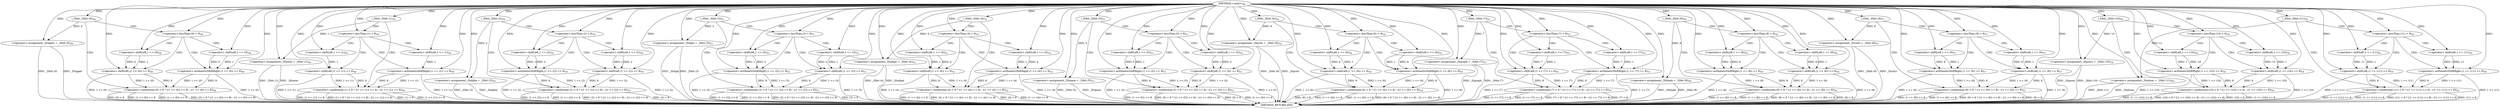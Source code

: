 digraph "&lt;sinit&gt;" {  
"2688" [label = <(METHOD,&lt;sinit&gt;)<SUB>46</SUB>> ]
"2918" [label = <(METHOD_RETURN,ANY)> ]
"2690" [label = <(&lt;operator&gt;.assignment,_ISupper = _ISbit (0))<SUB>48</SUB>> ]
"2709" [label = <(&lt;operator&gt;.assignment,_ISlower = _ISbit (1))<SUB>49</SUB>> ]
"2728" [label = <(&lt;operator&gt;.assignment,_ISalpha = _ISbit (2))<SUB>50</SUB>> ]
"2747" [label = <(&lt;operator&gt;.assignment,_ISdigit = _ISbit (3))<SUB>51</SUB>> ]
"2766" [label = <(&lt;operator&gt;.assignment,_ISxdigit = _ISbit (4))<SUB>52</SUB>> ]
"2785" [label = <(&lt;operator&gt;.assignment,_ISspace = _ISbit (5))<SUB>53</SUB>> ]
"2804" [label = <(&lt;operator&gt;.assignment,_ISprint = _ISbit (6))<SUB>54</SUB>> ]
"2823" [label = <(&lt;operator&gt;.assignment,_ISgraph = _ISbit (7))<SUB>55</SUB>> ]
"2842" [label = <(&lt;operator&gt;.assignment,_ISblank = _ISbit (8))<SUB>56</SUB>> ]
"2861" [label = <(&lt;operator&gt;.assignment,_IScntrl = _ISbit (9))<SUB>57</SUB>> ]
"2880" [label = <(&lt;operator&gt;.assignment,_ISpunct = _ISbit (10))<SUB>58</SUB>> ]
"2899" [label = <(&lt;operator&gt;.assignment,_ISalnum = _ISbit (11))<SUB>59</SUB>> ]
"2692" [label = <(_ISbit,_ISbit (0))<SUB>48</SUB>> ]
"2711" [label = <(_ISbit,_ISbit (1))<SUB>49</SUB>> ]
"2730" [label = <(_ISbit,_ISbit (2))<SUB>50</SUB>> ]
"2749" [label = <(_ISbit,_ISbit (3))<SUB>51</SUB>> ]
"2768" [label = <(_ISbit,_ISbit (4))<SUB>52</SUB>> ]
"2787" [label = <(_ISbit,_ISbit (5))<SUB>53</SUB>> ]
"2806" [label = <(_ISbit,_ISbit (6))<SUB>54</SUB>> ]
"2825" [label = <(_ISbit,_ISbit (7))<SUB>55</SUB>> ]
"2844" [label = <(_ISbit,_ISbit (8))<SUB>56</SUB>> ]
"2863" [label = <(_ISbit,_ISbit (9))<SUB>57</SUB>> ]
"2882" [label = <(_ISbit,_ISbit (10))<SUB>58</SUB>> ]
"2901" [label = <(_ISbit,_ISbit (11))<SUB>59</SUB>> ]
"2695" [label = <(&lt;operator&gt;.conditional,(0) &lt; 8 ? ((1 &lt;&lt; (0)) &lt;&lt; 8) : ((1 &lt;&lt; (0)) &gt;&gt; 8))<SUB>48</SUB>> ]
"2714" [label = <(&lt;operator&gt;.conditional,(1) &lt; 8 ? ((1 &lt;&lt; (1)) &lt;&lt; 8) : ((1 &lt;&lt; (1)) &gt;&gt; 8))<SUB>49</SUB>> ]
"2733" [label = <(&lt;operator&gt;.conditional,(2) &lt; 8 ? ((1 &lt;&lt; (2)) &lt;&lt; 8) : ((1 &lt;&lt; (2)) &gt;&gt; 8))<SUB>50</SUB>> ]
"2752" [label = <(&lt;operator&gt;.conditional,(3) &lt; 8 ? ((1 &lt;&lt; (3)) &lt;&lt; 8) : ((1 &lt;&lt; (3)) &gt;&gt; 8))<SUB>51</SUB>> ]
"2771" [label = <(&lt;operator&gt;.conditional,(4) &lt; 8 ? ((1 &lt;&lt; (4)) &lt;&lt; 8) : ((1 &lt;&lt; (4)) &gt;&gt; 8))<SUB>52</SUB>> ]
"2790" [label = <(&lt;operator&gt;.conditional,(5) &lt; 8 ? ((1 &lt;&lt; (5)) &lt;&lt; 8) : ((1 &lt;&lt; (5)) &gt;&gt; 8))<SUB>53</SUB>> ]
"2809" [label = <(&lt;operator&gt;.conditional,(6) &lt; 8 ? ((1 &lt;&lt; (6)) &lt;&lt; 8) : ((1 &lt;&lt; (6)) &gt;&gt; 8))<SUB>54</SUB>> ]
"2828" [label = <(&lt;operator&gt;.conditional,(7) &lt; 8 ? ((1 &lt;&lt; (7)) &lt;&lt; 8) : ((1 &lt;&lt; (7)) &gt;&gt; 8))<SUB>55</SUB>> ]
"2847" [label = <(&lt;operator&gt;.conditional,(8) &lt; 8 ? ((1 &lt;&lt; (8)) &lt;&lt; 8) : ((1 &lt;&lt; (8)) &gt;&gt; 8))<SUB>56</SUB>> ]
"2866" [label = <(&lt;operator&gt;.conditional,(9) &lt; 8 ? ((1 &lt;&lt; (9)) &lt;&lt; 8) : ((1 &lt;&lt; (9)) &gt;&gt; 8))<SUB>57</SUB>> ]
"2885" [label = <(&lt;operator&gt;.conditional,(10) &lt; 8 ? ((1 &lt;&lt; (10)) &lt;&lt; 8) : ((1 &lt;&lt; (10)) &gt;&gt; 8))<SUB>58</SUB>> ]
"2904" [label = <(&lt;operator&gt;.conditional,(11) &lt; 8 ? ((1 &lt;&lt; (11)) &lt;&lt; 8) : ((1 &lt;&lt; (11)) &gt;&gt; 8))<SUB>59</SUB>> ]
"2696" [label = <(&lt;operator&gt;.lessThan,(0) &lt; 8)<SUB>48</SUB>> ]
"2699" [label = <(&lt;operator&gt;.shiftLeft,(1 &lt;&lt; (0)) &lt;&lt; 8)<SUB>48</SUB>> ]
"2704" [label = <(&lt;operator&gt;.arithmeticShiftRight,(1 &lt;&lt; (0)) &gt;&gt; 8)<SUB>48</SUB>> ]
"2715" [label = <(&lt;operator&gt;.lessThan,(1) &lt; 8)<SUB>49</SUB>> ]
"2718" [label = <(&lt;operator&gt;.shiftLeft,(1 &lt;&lt; (1)) &lt;&lt; 8)<SUB>49</SUB>> ]
"2723" [label = <(&lt;operator&gt;.arithmeticShiftRight,(1 &lt;&lt; (1)) &gt;&gt; 8)<SUB>49</SUB>> ]
"2734" [label = <(&lt;operator&gt;.lessThan,(2) &lt; 8)<SUB>50</SUB>> ]
"2737" [label = <(&lt;operator&gt;.shiftLeft,(1 &lt;&lt; (2)) &lt;&lt; 8)<SUB>50</SUB>> ]
"2742" [label = <(&lt;operator&gt;.arithmeticShiftRight,(1 &lt;&lt; (2)) &gt;&gt; 8)<SUB>50</SUB>> ]
"2753" [label = <(&lt;operator&gt;.lessThan,(3) &lt; 8)<SUB>51</SUB>> ]
"2756" [label = <(&lt;operator&gt;.shiftLeft,(1 &lt;&lt; (3)) &lt;&lt; 8)<SUB>51</SUB>> ]
"2761" [label = <(&lt;operator&gt;.arithmeticShiftRight,(1 &lt;&lt; (3)) &gt;&gt; 8)<SUB>51</SUB>> ]
"2772" [label = <(&lt;operator&gt;.lessThan,(4) &lt; 8)<SUB>52</SUB>> ]
"2775" [label = <(&lt;operator&gt;.shiftLeft,(1 &lt;&lt; (4)) &lt;&lt; 8)<SUB>52</SUB>> ]
"2780" [label = <(&lt;operator&gt;.arithmeticShiftRight,(1 &lt;&lt; (4)) &gt;&gt; 8)<SUB>52</SUB>> ]
"2791" [label = <(&lt;operator&gt;.lessThan,(5) &lt; 8)<SUB>53</SUB>> ]
"2794" [label = <(&lt;operator&gt;.shiftLeft,(1 &lt;&lt; (5)) &lt;&lt; 8)<SUB>53</SUB>> ]
"2799" [label = <(&lt;operator&gt;.arithmeticShiftRight,(1 &lt;&lt; (5)) &gt;&gt; 8)<SUB>53</SUB>> ]
"2810" [label = <(&lt;operator&gt;.lessThan,(6) &lt; 8)<SUB>54</SUB>> ]
"2813" [label = <(&lt;operator&gt;.shiftLeft,(1 &lt;&lt; (6)) &lt;&lt; 8)<SUB>54</SUB>> ]
"2818" [label = <(&lt;operator&gt;.arithmeticShiftRight,(1 &lt;&lt; (6)) &gt;&gt; 8)<SUB>54</SUB>> ]
"2829" [label = <(&lt;operator&gt;.lessThan,(7) &lt; 8)<SUB>55</SUB>> ]
"2832" [label = <(&lt;operator&gt;.shiftLeft,(1 &lt;&lt; (7)) &lt;&lt; 8)<SUB>55</SUB>> ]
"2837" [label = <(&lt;operator&gt;.arithmeticShiftRight,(1 &lt;&lt; (7)) &gt;&gt; 8)<SUB>55</SUB>> ]
"2848" [label = <(&lt;operator&gt;.lessThan,(8) &lt; 8)<SUB>56</SUB>> ]
"2851" [label = <(&lt;operator&gt;.shiftLeft,(1 &lt;&lt; (8)) &lt;&lt; 8)<SUB>56</SUB>> ]
"2856" [label = <(&lt;operator&gt;.arithmeticShiftRight,(1 &lt;&lt; (8)) &gt;&gt; 8)<SUB>56</SUB>> ]
"2867" [label = <(&lt;operator&gt;.lessThan,(9) &lt; 8)<SUB>57</SUB>> ]
"2870" [label = <(&lt;operator&gt;.shiftLeft,(1 &lt;&lt; (9)) &lt;&lt; 8)<SUB>57</SUB>> ]
"2875" [label = <(&lt;operator&gt;.arithmeticShiftRight,(1 &lt;&lt; (9)) &gt;&gt; 8)<SUB>57</SUB>> ]
"2886" [label = <(&lt;operator&gt;.lessThan,(10) &lt; 8)<SUB>58</SUB>> ]
"2889" [label = <(&lt;operator&gt;.shiftLeft,(1 &lt;&lt; (10)) &lt;&lt; 8)<SUB>58</SUB>> ]
"2894" [label = <(&lt;operator&gt;.arithmeticShiftRight,(1 &lt;&lt; (10)) &gt;&gt; 8)<SUB>58</SUB>> ]
"2905" [label = <(&lt;operator&gt;.lessThan,(11) &lt; 8)<SUB>59</SUB>> ]
"2908" [label = <(&lt;operator&gt;.shiftLeft,(1 &lt;&lt; (11)) &lt;&lt; 8)<SUB>59</SUB>> ]
"2913" [label = <(&lt;operator&gt;.arithmeticShiftRight,(1 &lt;&lt; (11)) &gt;&gt; 8)<SUB>59</SUB>> ]
"2700" [label = <(&lt;operator&gt;.shiftLeft,1 &lt;&lt; (0))<SUB>48</SUB>> ]
"2705" [label = <(&lt;operator&gt;.shiftLeft,1 &lt;&lt; (0))<SUB>48</SUB>> ]
"2719" [label = <(&lt;operator&gt;.shiftLeft,1 &lt;&lt; (1))<SUB>49</SUB>> ]
"2724" [label = <(&lt;operator&gt;.shiftLeft,1 &lt;&lt; (1))<SUB>49</SUB>> ]
"2738" [label = <(&lt;operator&gt;.shiftLeft,1 &lt;&lt; (2))<SUB>50</SUB>> ]
"2743" [label = <(&lt;operator&gt;.shiftLeft,1 &lt;&lt; (2))<SUB>50</SUB>> ]
"2757" [label = <(&lt;operator&gt;.shiftLeft,1 &lt;&lt; (3))<SUB>51</SUB>> ]
"2762" [label = <(&lt;operator&gt;.shiftLeft,1 &lt;&lt; (3))<SUB>51</SUB>> ]
"2776" [label = <(&lt;operator&gt;.shiftLeft,1 &lt;&lt; (4))<SUB>52</SUB>> ]
"2781" [label = <(&lt;operator&gt;.shiftLeft,1 &lt;&lt; (4))<SUB>52</SUB>> ]
"2795" [label = <(&lt;operator&gt;.shiftLeft,1 &lt;&lt; (5))<SUB>53</SUB>> ]
"2800" [label = <(&lt;operator&gt;.shiftLeft,1 &lt;&lt; (5))<SUB>53</SUB>> ]
"2814" [label = <(&lt;operator&gt;.shiftLeft,1 &lt;&lt; (6))<SUB>54</SUB>> ]
"2819" [label = <(&lt;operator&gt;.shiftLeft,1 &lt;&lt; (6))<SUB>54</SUB>> ]
"2833" [label = <(&lt;operator&gt;.shiftLeft,1 &lt;&lt; (7))<SUB>55</SUB>> ]
"2838" [label = <(&lt;operator&gt;.shiftLeft,1 &lt;&lt; (7))<SUB>55</SUB>> ]
"2852" [label = <(&lt;operator&gt;.shiftLeft,1 &lt;&lt; (8))<SUB>56</SUB>> ]
"2857" [label = <(&lt;operator&gt;.shiftLeft,1 &lt;&lt; (8))<SUB>56</SUB>> ]
"2871" [label = <(&lt;operator&gt;.shiftLeft,1 &lt;&lt; (9))<SUB>57</SUB>> ]
"2876" [label = <(&lt;operator&gt;.shiftLeft,1 &lt;&lt; (9))<SUB>57</SUB>> ]
"2890" [label = <(&lt;operator&gt;.shiftLeft,1 &lt;&lt; (10))<SUB>58</SUB>> ]
"2895" [label = <(&lt;operator&gt;.shiftLeft,1 &lt;&lt; (10))<SUB>58</SUB>> ]
"2909" [label = <(&lt;operator&gt;.shiftLeft,1 &lt;&lt; (11))<SUB>59</SUB>> ]
"2914" [label = <(&lt;operator&gt;.shiftLeft,1 &lt;&lt; (11))<SUB>59</SUB>> ]
  "2690" -> "2918"  [ label = "DDG: _ISbit (0)"] 
  "2695" -> "2918"  [ label = "DDG: (0) &lt; 8"] 
  "2704" -> "2918"  [ label = "DDG: 1 &lt;&lt; (0)"] 
  "2695" -> "2918"  [ label = "DDG: (1 &lt;&lt; (0)) &gt;&gt; 8"] 
  "2699" -> "2918"  [ label = "DDG: 1 &lt;&lt; (0)"] 
  "2695" -> "2918"  [ label = "DDG: (1 &lt;&lt; (0)) &lt;&lt; 8"] 
  "2695" -> "2918"  [ label = "DDG: (0) &lt; 8 ? ((1 &lt;&lt; (0)) &lt;&lt; 8) : ((1 &lt;&lt; (0)) &gt;&gt; 8)"] 
  "2709" -> "2918"  [ label = "DDG: _ISbit (1)"] 
  "2714" -> "2918"  [ label = "DDG: (1) &lt; 8"] 
  "2723" -> "2918"  [ label = "DDG: 1 &lt;&lt; (1)"] 
  "2714" -> "2918"  [ label = "DDG: (1 &lt;&lt; (1)) &gt;&gt; 8"] 
  "2718" -> "2918"  [ label = "DDG: 1 &lt;&lt; (1)"] 
  "2714" -> "2918"  [ label = "DDG: (1 &lt;&lt; (1)) &lt;&lt; 8"] 
  "2714" -> "2918"  [ label = "DDG: (1) &lt; 8 ? ((1 &lt;&lt; (1)) &lt;&lt; 8) : ((1 &lt;&lt; (1)) &gt;&gt; 8)"] 
  "2728" -> "2918"  [ label = "DDG: _ISbit (2)"] 
  "2733" -> "2918"  [ label = "DDG: (2) &lt; 8"] 
  "2742" -> "2918"  [ label = "DDG: 1 &lt;&lt; (2)"] 
  "2733" -> "2918"  [ label = "DDG: (1 &lt;&lt; (2)) &gt;&gt; 8"] 
  "2737" -> "2918"  [ label = "DDG: 1 &lt;&lt; (2)"] 
  "2733" -> "2918"  [ label = "DDG: (1 &lt;&lt; (2)) &lt;&lt; 8"] 
  "2733" -> "2918"  [ label = "DDG: (2) &lt; 8 ? ((1 &lt;&lt; (2)) &lt;&lt; 8) : ((1 &lt;&lt; (2)) &gt;&gt; 8)"] 
  "2747" -> "2918"  [ label = "DDG: _ISbit (3)"] 
  "2752" -> "2918"  [ label = "DDG: (3) &lt; 8"] 
  "2761" -> "2918"  [ label = "DDG: 1 &lt;&lt; (3)"] 
  "2752" -> "2918"  [ label = "DDG: (1 &lt;&lt; (3)) &gt;&gt; 8"] 
  "2756" -> "2918"  [ label = "DDG: 1 &lt;&lt; (3)"] 
  "2752" -> "2918"  [ label = "DDG: (1 &lt;&lt; (3)) &lt;&lt; 8"] 
  "2752" -> "2918"  [ label = "DDG: (3) &lt; 8 ? ((1 &lt;&lt; (3)) &lt;&lt; 8) : ((1 &lt;&lt; (3)) &gt;&gt; 8)"] 
  "2766" -> "2918"  [ label = "DDG: _ISbit (4)"] 
  "2771" -> "2918"  [ label = "DDG: (4) &lt; 8"] 
  "2780" -> "2918"  [ label = "DDG: 1 &lt;&lt; (4)"] 
  "2771" -> "2918"  [ label = "DDG: (1 &lt;&lt; (4)) &gt;&gt; 8"] 
  "2775" -> "2918"  [ label = "DDG: 1 &lt;&lt; (4)"] 
  "2771" -> "2918"  [ label = "DDG: (1 &lt;&lt; (4)) &lt;&lt; 8"] 
  "2771" -> "2918"  [ label = "DDG: (4) &lt; 8 ? ((1 &lt;&lt; (4)) &lt;&lt; 8) : ((1 &lt;&lt; (4)) &gt;&gt; 8)"] 
  "2785" -> "2918"  [ label = "DDG: _ISbit (5)"] 
  "2790" -> "2918"  [ label = "DDG: (5) &lt; 8"] 
  "2799" -> "2918"  [ label = "DDG: 1 &lt;&lt; (5)"] 
  "2790" -> "2918"  [ label = "DDG: (1 &lt;&lt; (5)) &gt;&gt; 8"] 
  "2794" -> "2918"  [ label = "DDG: 1 &lt;&lt; (5)"] 
  "2790" -> "2918"  [ label = "DDG: (1 &lt;&lt; (5)) &lt;&lt; 8"] 
  "2790" -> "2918"  [ label = "DDG: (5) &lt; 8 ? ((1 &lt;&lt; (5)) &lt;&lt; 8) : ((1 &lt;&lt; (5)) &gt;&gt; 8)"] 
  "2804" -> "2918"  [ label = "DDG: _ISbit (6)"] 
  "2809" -> "2918"  [ label = "DDG: (6) &lt; 8"] 
  "2818" -> "2918"  [ label = "DDG: 1 &lt;&lt; (6)"] 
  "2809" -> "2918"  [ label = "DDG: (1 &lt;&lt; (6)) &gt;&gt; 8"] 
  "2813" -> "2918"  [ label = "DDG: 1 &lt;&lt; (6)"] 
  "2809" -> "2918"  [ label = "DDG: (1 &lt;&lt; (6)) &lt;&lt; 8"] 
  "2809" -> "2918"  [ label = "DDG: (6) &lt; 8 ? ((1 &lt;&lt; (6)) &lt;&lt; 8) : ((1 &lt;&lt; (6)) &gt;&gt; 8)"] 
  "2823" -> "2918"  [ label = "DDG: _ISbit (7)"] 
  "2828" -> "2918"  [ label = "DDG: (7) &lt; 8"] 
  "2837" -> "2918"  [ label = "DDG: 1 &lt;&lt; (7)"] 
  "2828" -> "2918"  [ label = "DDG: (1 &lt;&lt; (7)) &gt;&gt; 8"] 
  "2832" -> "2918"  [ label = "DDG: 1 &lt;&lt; (7)"] 
  "2828" -> "2918"  [ label = "DDG: (1 &lt;&lt; (7)) &lt;&lt; 8"] 
  "2828" -> "2918"  [ label = "DDG: (7) &lt; 8 ? ((1 &lt;&lt; (7)) &lt;&lt; 8) : ((1 &lt;&lt; (7)) &gt;&gt; 8)"] 
  "2842" -> "2918"  [ label = "DDG: _ISbit (8)"] 
  "2847" -> "2918"  [ label = "DDG: (8) &lt; 8"] 
  "2856" -> "2918"  [ label = "DDG: 1 &lt;&lt; (8)"] 
  "2847" -> "2918"  [ label = "DDG: (1 &lt;&lt; (8)) &gt;&gt; 8"] 
  "2851" -> "2918"  [ label = "DDG: 1 &lt;&lt; (8)"] 
  "2847" -> "2918"  [ label = "DDG: (1 &lt;&lt; (8)) &lt;&lt; 8"] 
  "2847" -> "2918"  [ label = "DDG: (8) &lt; 8 ? ((1 &lt;&lt; (8)) &lt;&lt; 8) : ((1 &lt;&lt; (8)) &gt;&gt; 8)"] 
  "2861" -> "2918"  [ label = "DDG: _ISbit (9)"] 
  "2866" -> "2918"  [ label = "DDG: (9) &lt; 8"] 
  "2875" -> "2918"  [ label = "DDG: 1 &lt;&lt; (9)"] 
  "2866" -> "2918"  [ label = "DDG: (1 &lt;&lt; (9)) &gt;&gt; 8"] 
  "2870" -> "2918"  [ label = "DDG: 1 &lt;&lt; (9)"] 
  "2866" -> "2918"  [ label = "DDG: (1 &lt;&lt; (9)) &lt;&lt; 8"] 
  "2866" -> "2918"  [ label = "DDG: (9) &lt; 8 ? ((1 &lt;&lt; (9)) &lt;&lt; 8) : ((1 &lt;&lt; (9)) &gt;&gt; 8)"] 
  "2880" -> "2918"  [ label = "DDG: _ISbit (10)"] 
  "2885" -> "2918"  [ label = "DDG: (10) &lt; 8"] 
  "2894" -> "2918"  [ label = "DDG: 1 &lt;&lt; (10)"] 
  "2885" -> "2918"  [ label = "DDG: (1 &lt;&lt; (10)) &gt;&gt; 8"] 
  "2889" -> "2918"  [ label = "DDG: 1 &lt;&lt; (10)"] 
  "2885" -> "2918"  [ label = "DDG: (1 &lt;&lt; (10)) &lt;&lt; 8"] 
  "2885" -> "2918"  [ label = "DDG: (10) &lt; 8 ? ((1 &lt;&lt; (10)) &lt;&lt; 8) : ((1 &lt;&lt; (10)) &gt;&gt; 8)"] 
  "2899" -> "2918"  [ label = "DDG: _ISbit (11)"] 
  "2904" -> "2918"  [ label = "DDG: (11) &lt; 8"] 
  "2913" -> "2918"  [ label = "DDG: 1 &lt;&lt; (11)"] 
  "2904" -> "2918"  [ label = "DDG: (1 &lt;&lt; (11)) &gt;&gt; 8"] 
  "2908" -> "2918"  [ label = "DDG: 1 &lt;&lt; (11)"] 
  "2904" -> "2918"  [ label = "DDG: (1 &lt;&lt; (11)) &lt;&lt; 8"] 
  "2904" -> "2918"  [ label = "DDG: (11) &lt; 8 ? ((1 &lt;&lt; (11)) &lt;&lt; 8) : ((1 &lt;&lt; (11)) &gt;&gt; 8)"] 
  "2785" -> "2918"  [ label = "DDG: _ISspace"] 
  "2804" -> "2918"  [ label = "DDG: _ISprint"] 
  "2728" -> "2918"  [ label = "DDG: _ISalpha"] 
  "2709" -> "2918"  [ label = "DDG: _ISlower"] 
  "2842" -> "2918"  [ label = "DDG: _ISblank"] 
  "2823" -> "2918"  [ label = "DDG: _ISgraph"] 
  "2861" -> "2918"  [ label = "DDG: _IScntrl"] 
  "2880" -> "2918"  [ label = "DDG: _ISpunct"] 
  "2766" -> "2918"  [ label = "DDG: _ISxdigit"] 
  "2690" -> "2918"  [ label = "DDG: _ISupper"] 
  "2899" -> "2918"  [ label = "DDG: _ISalnum"] 
  "2747" -> "2918"  [ label = "DDG: _ISdigit"] 
  "2692" -> "2690"  [ label = "DDG: 0"] 
  "2711" -> "2709"  [ label = "DDG: 1"] 
  "2730" -> "2728"  [ label = "DDG: 2"] 
  "2749" -> "2747"  [ label = "DDG: 3"] 
  "2768" -> "2766"  [ label = "DDG: 4"] 
  "2787" -> "2785"  [ label = "DDG: 5"] 
  "2806" -> "2804"  [ label = "DDG: 6"] 
  "2825" -> "2823"  [ label = "DDG: 7"] 
  "2844" -> "2842"  [ label = "DDG: 8"] 
  "2863" -> "2861"  [ label = "DDG: 9"] 
  "2882" -> "2880"  [ label = "DDG: 10"] 
  "2901" -> "2899"  [ label = "DDG: 11"] 
  "2688" -> "2690"  [ label = "DDG: "] 
  "2688" -> "2709"  [ label = "DDG: "] 
  "2688" -> "2728"  [ label = "DDG: "] 
  "2688" -> "2747"  [ label = "DDG: "] 
  "2688" -> "2766"  [ label = "DDG: "] 
  "2688" -> "2785"  [ label = "DDG: "] 
  "2688" -> "2804"  [ label = "DDG: "] 
  "2688" -> "2823"  [ label = "DDG: "] 
  "2688" -> "2842"  [ label = "DDG: "] 
  "2688" -> "2861"  [ label = "DDG: "] 
  "2688" -> "2880"  [ label = "DDG: "] 
  "2688" -> "2899"  [ label = "DDG: "] 
  "2688" -> "2692"  [ label = "DDG: "] 
  "2688" -> "2711"  [ label = "DDG: "] 
  "2688" -> "2730"  [ label = "DDG: "] 
  "2688" -> "2749"  [ label = "DDG: "] 
  "2688" -> "2768"  [ label = "DDG: "] 
  "2688" -> "2787"  [ label = "DDG: "] 
  "2688" -> "2806"  [ label = "DDG: "] 
  "2688" -> "2825"  [ label = "DDG: "] 
  "2688" -> "2844"  [ label = "DDG: "] 
  "2688" -> "2863"  [ label = "DDG: "] 
  "2688" -> "2882"  [ label = "DDG: "] 
  "2688" -> "2901"  [ label = "DDG: "] 
  "2699" -> "2695"  [ label = "DDG: 1 &lt;&lt; (0)"] 
  "2699" -> "2695"  [ label = "DDG: 8"] 
  "2704" -> "2695"  [ label = "DDG: 1 &lt;&lt; (0)"] 
  "2704" -> "2695"  [ label = "DDG: 8"] 
  "2718" -> "2714"  [ label = "DDG: 1 &lt;&lt; (1)"] 
  "2718" -> "2714"  [ label = "DDG: 8"] 
  "2723" -> "2714"  [ label = "DDG: 1 &lt;&lt; (1)"] 
  "2723" -> "2714"  [ label = "DDG: 8"] 
  "2737" -> "2733"  [ label = "DDG: 1 &lt;&lt; (2)"] 
  "2737" -> "2733"  [ label = "DDG: 8"] 
  "2742" -> "2733"  [ label = "DDG: 1 &lt;&lt; (2)"] 
  "2742" -> "2733"  [ label = "DDG: 8"] 
  "2756" -> "2752"  [ label = "DDG: 1 &lt;&lt; (3)"] 
  "2756" -> "2752"  [ label = "DDG: 8"] 
  "2761" -> "2752"  [ label = "DDG: 1 &lt;&lt; (3)"] 
  "2761" -> "2752"  [ label = "DDG: 8"] 
  "2775" -> "2771"  [ label = "DDG: 1 &lt;&lt; (4)"] 
  "2775" -> "2771"  [ label = "DDG: 8"] 
  "2780" -> "2771"  [ label = "DDG: 1 &lt;&lt; (4)"] 
  "2780" -> "2771"  [ label = "DDG: 8"] 
  "2794" -> "2790"  [ label = "DDG: 1 &lt;&lt; (5)"] 
  "2794" -> "2790"  [ label = "DDG: 8"] 
  "2799" -> "2790"  [ label = "DDG: 1 &lt;&lt; (5)"] 
  "2799" -> "2790"  [ label = "DDG: 8"] 
  "2813" -> "2809"  [ label = "DDG: 1 &lt;&lt; (6)"] 
  "2813" -> "2809"  [ label = "DDG: 8"] 
  "2818" -> "2809"  [ label = "DDG: 1 &lt;&lt; (6)"] 
  "2818" -> "2809"  [ label = "DDG: 8"] 
  "2832" -> "2828"  [ label = "DDG: 1 &lt;&lt; (7)"] 
  "2832" -> "2828"  [ label = "DDG: 8"] 
  "2837" -> "2828"  [ label = "DDG: 1 &lt;&lt; (7)"] 
  "2837" -> "2828"  [ label = "DDG: 8"] 
  "2851" -> "2847"  [ label = "DDG: 1 &lt;&lt; (8)"] 
  "2851" -> "2847"  [ label = "DDG: 8"] 
  "2856" -> "2847"  [ label = "DDG: 1 &lt;&lt; (8)"] 
  "2856" -> "2847"  [ label = "DDG: 8"] 
  "2870" -> "2866"  [ label = "DDG: 1 &lt;&lt; (9)"] 
  "2870" -> "2866"  [ label = "DDG: 8"] 
  "2875" -> "2866"  [ label = "DDG: 1 &lt;&lt; (9)"] 
  "2875" -> "2866"  [ label = "DDG: 8"] 
  "2889" -> "2885"  [ label = "DDG: 1 &lt;&lt; (10)"] 
  "2889" -> "2885"  [ label = "DDG: 8"] 
  "2894" -> "2885"  [ label = "DDG: 1 &lt;&lt; (10)"] 
  "2894" -> "2885"  [ label = "DDG: 8"] 
  "2908" -> "2904"  [ label = "DDG: 1 &lt;&lt; (11)"] 
  "2908" -> "2904"  [ label = "DDG: 8"] 
  "2913" -> "2904"  [ label = "DDG: 1 &lt;&lt; (11)"] 
  "2913" -> "2904"  [ label = "DDG: 8"] 
  "2688" -> "2696"  [ label = "DDG: "] 
  "2700" -> "2699"  [ label = "DDG: 1"] 
  "2700" -> "2699"  [ label = "DDG: 0"] 
  "2688" -> "2699"  [ label = "DDG: "] 
  "2705" -> "2704"  [ label = "DDG: 1"] 
  "2705" -> "2704"  [ label = "DDG: 0"] 
  "2688" -> "2704"  [ label = "DDG: "] 
  "2688" -> "2715"  [ label = "DDG: "] 
  "2719" -> "2718"  [ label = "DDG: 1"] 
  "2688" -> "2718"  [ label = "DDG: "] 
  "2724" -> "2723"  [ label = "DDG: 1"] 
  "2688" -> "2723"  [ label = "DDG: "] 
  "2688" -> "2734"  [ label = "DDG: "] 
  "2738" -> "2737"  [ label = "DDG: 1"] 
  "2738" -> "2737"  [ label = "DDG: 2"] 
  "2688" -> "2737"  [ label = "DDG: "] 
  "2743" -> "2742"  [ label = "DDG: 1"] 
  "2743" -> "2742"  [ label = "DDG: 2"] 
  "2688" -> "2742"  [ label = "DDG: "] 
  "2688" -> "2753"  [ label = "DDG: "] 
  "2757" -> "2756"  [ label = "DDG: 1"] 
  "2757" -> "2756"  [ label = "DDG: 3"] 
  "2688" -> "2756"  [ label = "DDG: "] 
  "2762" -> "2761"  [ label = "DDG: 1"] 
  "2762" -> "2761"  [ label = "DDG: 3"] 
  "2688" -> "2761"  [ label = "DDG: "] 
  "2688" -> "2772"  [ label = "DDG: "] 
  "2776" -> "2775"  [ label = "DDG: 1"] 
  "2776" -> "2775"  [ label = "DDG: 4"] 
  "2688" -> "2775"  [ label = "DDG: "] 
  "2781" -> "2780"  [ label = "DDG: 1"] 
  "2781" -> "2780"  [ label = "DDG: 4"] 
  "2688" -> "2780"  [ label = "DDG: "] 
  "2688" -> "2791"  [ label = "DDG: "] 
  "2795" -> "2794"  [ label = "DDG: 1"] 
  "2795" -> "2794"  [ label = "DDG: 5"] 
  "2688" -> "2794"  [ label = "DDG: "] 
  "2800" -> "2799"  [ label = "DDG: 1"] 
  "2800" -> "2799"  [ label = "DDG: 5"] 
  "2688" -> "2799"  [ label = "DDG: "] 
  "2688" -> "2810"  [ label = "DDG: "] 
  "2814" -> "2813"  [ label = "DDG: 1"] 
  "2814" -> "2813"  [ label = "DDG: 6"] 
  "2688" -> "2813"  [ label = "DDG: "] 
  "2819" -> "2818"  [ label = "DDG: 1"] 
  "2819" -> "2818"  [ label = "DDG: 6"] 
  "2688" -> "2818"  [ label = "DDG: "] 
  "2688" -> "2829"  [ label = "DDG: "] 
  "2833" -> "2832"  [ label = "DDG: 1"] 
  "2833" -> "2832"  [ label = "DDG: 7"] 
  "2688" -> "2832"  [ label = "DDG: "] 
  "2838" -> "2837"  [ label = "DDG: 1"] 
  "2838" -> "2837"  [ label = "DDG: 7"] 
  "2688" -> "2837"  [ label = "DDG: "] 
  "2688" -> "2848"  [ label = "DDG: "] 
  "2852" -> "2851"  [ label = "DDG: 1"] 
  "2852" -> "2851"  [ label = "DDG: 8"] 
  "2688" -> "2851"  [ label = "DDG: "] 
  "2857" -> "2856"  [ label = "DDG: 1"] 
  "2857" -> "2856"  [ label = "DDG: 8"] 
  "2688" -> "2856"  [ label = "DDG: "] 
  "2688" -> "2867"  [ label = "DDG: "] 
  "2871" -> "2870"  [ label = "DDG: 1"] 
  "2871" -> "2870"  [ label = "DDG: 9"] 
  "2688" -> "2870"  [ label = "DDG: "] 
  "2876" -> "2875"  [ label = "DDG: 1"] 
  "2876" -> "2875"  [ label = "DDG: 9"] 
  "2688" -> "2875"  [ label = "DDG: "] 
  "2688" -> "2886"  [ label = "DDG: "] 
  "2890" -> "2889"  [ label = "DDG: 1"] 
  "2890" -> "2889"  [ label = "DDG: 10"] 
  "2688" -> "2889"  [ label = "DDG: "] 
  "2895" -> "2894"  [ label = "DDG: 1"] 
  "2895" -> "2894"  [ label = "DDG: 10"] 
  "2688" -> "2894"  [ label = "DDG: "] 
  "2688" -> "2905"  [ label = "DDG: "] 
  "2909" -> "2908"  [ label = "DDG: 1"] 
  "2909" -> "2908"  [ label = "DDG: 11"] 
  "2688" -> "2908"  [ label = "DDG: "] 
  "2914" -> "2913"  [ label = "DDG: 1"] 
  "2914" -> "2913"  [ label = "DDG: 11"] 
  "2688" -> "2913"  [ label = "DDG: "] 
  "2688" -> "2700"  [ label = "DDG: "] 
  "2688" -> "2705"  [ label = "DDG: "] 
  "2688" -> "2719"  [ label = "DDG: "] 
  "2688" -> "2724"  [ label = "DDG: "] 
  "2688" -> "2738"  [ label = "DDG: "] 
  "2688" -> "2743"  [ label = "DDG: "] 
  "2688" -> "2757"  [ label = "DDG: "] 
  "2688" -> "2762"  [ label = "DDG: "] 
  "2688" -> "2776"  [ label = "DDG: "] 
  "2688" -> "2781"  [ label = "DDG: "] 
  "2688" -> "2795"  [ label = "DDG: "] 
  "2688" -> "2800"  [ label = "DDG: "] 
  "2688" -> "2814"  [ label = "DDG: "] 
  "2688" -> "2819"  [ label = "DDG: "] 
  "2688" -> "2833"  [ label = "DDG: "] 
  "2688" -> "2838"  [ label = "DDG: "] 
  "2688" -> "2852"  [ label = "DDG: "] 
  "2688" -> "2857"  [ label = "DDG: "] 
  "2688" -> "2871"  [ label = "DDG: "] 
  "2688" -> "2876"  [ label = "DDG: "] 
  "2688" -> "2890"  [ label = "DDG: "] 
  "2688" -> "2895"  [ label = "DDG: "] 
  "2688" -> "2909"  [ label = "DDG: "] 
  "2688" -> "2914"  [ label = "DDG: "] 
  "2692" -> "2695"  [ label = "CDG: "] 
  "2692" -> "2696"  [ label = "CDG: "] 
  "2711" -> "2715"  [ label = "CDG: "] 
  "2711" -> "2714"  [ label = "CDG: "] 
  "2730" -> "2733"  [ label = "CDG: "] 
  "2730" -> "2734"  [ label = "CDG: "] 
  "2749" -> "2753"  [ label = "CDG: "] 
  "2749" -> "2752"  [ label = "CDG: "] 
  "2768" -> "2771"  [ label = "CDG: "] 
  "2768" -> "2772"  [ label = "CDG: "] 
  "2787" -> "2791"  [ label = "CDG: "] 
  "2787" -> "2790"  [ label = "CDG: "] 
  "2806" -> "2810"  [ label = "CDG: "] 
  "2806" -> "2809"  [ label = "CDG: "] 
  "2825" -> "2829"  [ label = "CDG: "] 
  "2825" -> "2828"  [ label = "CDG: "] 
  "2844" -> "2848"  [ label = "CDG: "] 
  "2844" -> "2847"  [ label = "CDG: "] 
  "2863" -> "2866"  [ label = "CDG: "] 
  "2863" -> "2867"  [ label = "CDG: "] 
  "2882" -> "2885"  [ label = "CDG: "] 
  "2882" -> "2886"  [ label = "CDG: "] 
  "2901" -> "2905"  [ label = "CDG: "] 
  "2901" -> "2904"  [ label = "CDG: "] 
  "2696" -> "2700"  [ label = "CDG: "] 
  "2696" -> "2705"  [ label = "CDG: "] 
  "2696" -> "2699"  [ label = "CDG: "] 
  "2696" -> "2704"  [ label = "CDG: "] 
  "2715" -> "2724"  [ label = "CDG: "] 
  "2715" -> "2723"  [ label = "CDG: "] 
  "2715" -> "2719"  [ label = "CDG: "] 
  "2715" -> "2718"  [ label = "CDG: "] 
  "2734" -> "2737"  [ label = "CDG: "] 
  "2734" -> "2742"  [ label = "CDG: "] 
  "2734" -> "2743"  [ label = "CDG: "] 
  "2734" -> "2738"  [ label = "CDG: "] 
  "2753" -> "2762"  [ label = "CDG: "] 
  "2753" -> "2756"  [ label = "CDG: "] 
  "2753" -> "2761"  [ label = "CDG: "] 
  "2753" -> "2757"  [ label = "CDG: "] 
  "2772" -> "2781"  [ label = "CDG: "] 
  "2772" -> "2775"  [ label = "CDG: "] 
  "2772" -> "2776"  [ label = "CDG: "] 
  "2772" -> "2780"  [ label = "CDG: "] 
  "2791" -> "2799"  [ label = "CDG: "] 
  "2791" -> "2800"  [ label = "CDG: "] 
  "2791" -> "2794"  [ label = "CDG: "] 
  "2791" -> "2795"  [ label = "CDG: "] 
  "2810" -> "2819"  [ label = "CDG: "] 
  "2810" -> "2814"  [ label = "CDG: "] 
  "2810" -> "2818"  [ label = "CDG: "] 
  "2810" -> "2813"  [ label = "CDG: "] 
  "2829" -> "2838"  [ label = "CDG: "] 
  "2829" -> "2833"  [ label = "CDG: "] 
  "2829" -> "2837"  [ label = "CDG: "] 
  "2829" -> "2832"  [ label = "CDG: "] 
  "2848" -> "2851"  [ label = "CDG: "] 
  "2848" -> "2857"  [ label = "CDG: "] 
  "2848" -> "2856"  [ label = "CDG: "] 
  "2848" -> "2852"  [ label = "CDG: "] 
  "2867" -> "2876"  [ label = "CDG: "] 
  "2867" -> "2875"  [ label = "CDG: "] 
  "2867" -> "2870"  [ label = "CDG: "] 
  "2867" -> "2871"  [ label = "CDG: "] 
  "2886" -> "2895"  [ label = "CDG: "] 
  "2886" -> "2894"  [ label = "CDG: "] 
  "2886" -> "2889"  [ label = "CDG: "] 
  "2886" -> "2890"  [ label = "CDG: "] 
  "2905" -> "2908"  [ label = "CDG: "] 
  "2905" -> "2909"  [ label = "CDG: "] 
  "2905" -> "2913"  [ label = "CDG: "] 
  "2905" -> "2914"  [ label = "CDG: "] 
}
